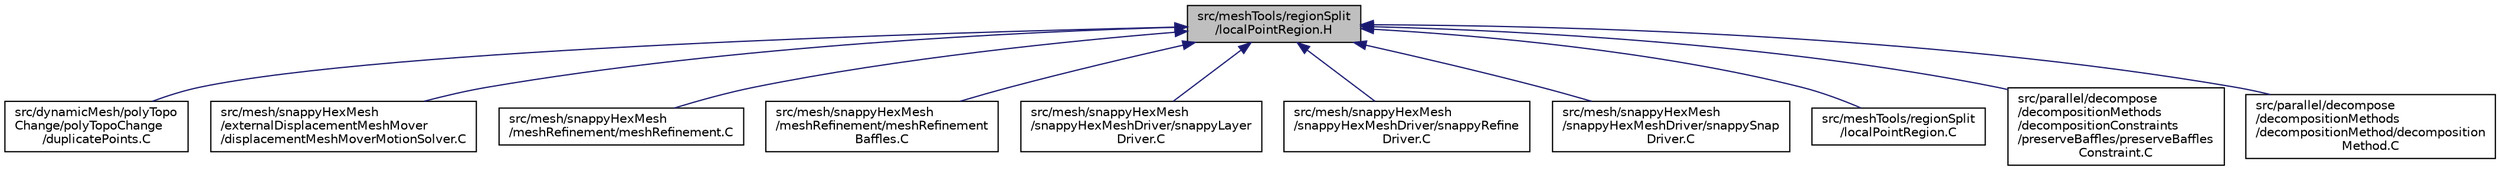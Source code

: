 digraph "src/meshTools/regionSplit/localPointRegion.H"
{
  bgcolor="transparent";
  edge [fontname="Helvetica",fontsize="10",labelfontname="Helvetica",labelfontsize="10"];
  node [fontname="Helvetica",fontsize="10",shape=record];
  Node165 [label="src/meshTools/regionSplit\l/localPointRegion.H",height=0.2,width=0.4,color="black", fillcolor="grey75", style="filled", fontcolor="black"];
  Node165 -> Node166 [dir="back",color="midnightblue",fontsize="10",style="solid",fontname="Helvetica"];
  Node166 [label="src/dynamicMesh/polyTopo\lChange/polyTopoChange\l/duplicatePoints.C",height=0.2,width=0.4,color="black",URL="$a00734.html"];
  Node165 -> Node167 [dir="back",color="midnightblue",fontsize="10",style="solid",fontname="Helvetica"];
  Node167 [label="src/mesh/snappyHexMesh\l/externalDisplacementMeshMover\l/displacementMeshMoverMotionSolver.C",height=0.2,width=0.4,color="black",URL="$a07703.html"];
  Node165 -> Node168 [dir="back",color="midnightblue",fontsize="10",style="solid",fontname="Helvetica"];
  Node168 [label="src/mesh/snappyHexMesh\l/meshRefinement/meshRefinement.C",height=0.2,width=0.4,color="black",URL="$a07733.html"];
  Node165 -> Node169 [dir="back",color="midnightblue",fontsize="10",style="solid",fontname="Helvetica"];
  Node169 [label="src/mesh/snappyHexMesh\l/meshRefinement/meshRefinement\lBaffles.C",height=0.2,width=0.4,color="black",URL="$a07739.html"];
  Node165 -> Node170 [dir="back",color="midnightblue",fontsize="10",style="solid",fontname="Helvetica"];
  Node170 [label="src/mesh/snappyHexMesh\l/snappyHexMeshDriver/snappyLayer\lDriver.C",height=0.2,width=0.4,color="black",URL="$a07814.html",tooltip="All to do with adding cell layers. "];
  Node165 -> Node171 [dir="back",color="midnightblue",fontsize="10",style="solid",fontname="Helvetica"];
  Node171 [label="src/mesh/snappyHexMesh\l/snappyHexMeshDriver/snappyRefine\lDriver.C",height=0.2,width=0.4,color="black",URL="$a07826.html"];
  Node165 -> Node172 [dir="back",color="midnightblue",fontsize="10",style="solid",fontname="Helvetica"];
  Node172 [label="src/mesh/snappyHexMesh\l/snappyHexMeshDriver/snappySnap\lDriver.C",height=0.2,width=0.4,color="black",URL="$a07832.html",tooltip="All to do with snapping to the surface. "];
  Node165 -> Node173 [dir="back",color="midnightblue",fontsize="10",style="solid",fontname="Helvetica"];
  Node173 [label="src/meshTools/regionSplit\l/localPointRegion.C",height=0.2,width=0.4,color="black",URL="$a08450.html"];
  Node165 -> Node174 [dir="back",color="midnightblue",fontsize="10",style="solid",fontname="Helvetica"];
  Node174 [label="src/parallel/decompose\l/decompositionMethods\l/decompositionConstraints\l/preserveBaffles/preserveBaffles\lConstraint.C",height=0.2,width=0.4,color="black",URL="$a13850.html"];
  Node165 -> Node175 [dir="back",color="midnightblue",fontsize="10",style="solid",fontname="Helvetica"];
  Node175 [label="src/parallel/decompose\l/decompositionMethods\l/decompositionMethod/decomposition\lMethod.C",height=0.2,width=0.4,color="black",URL="$a13880.html"];
}
